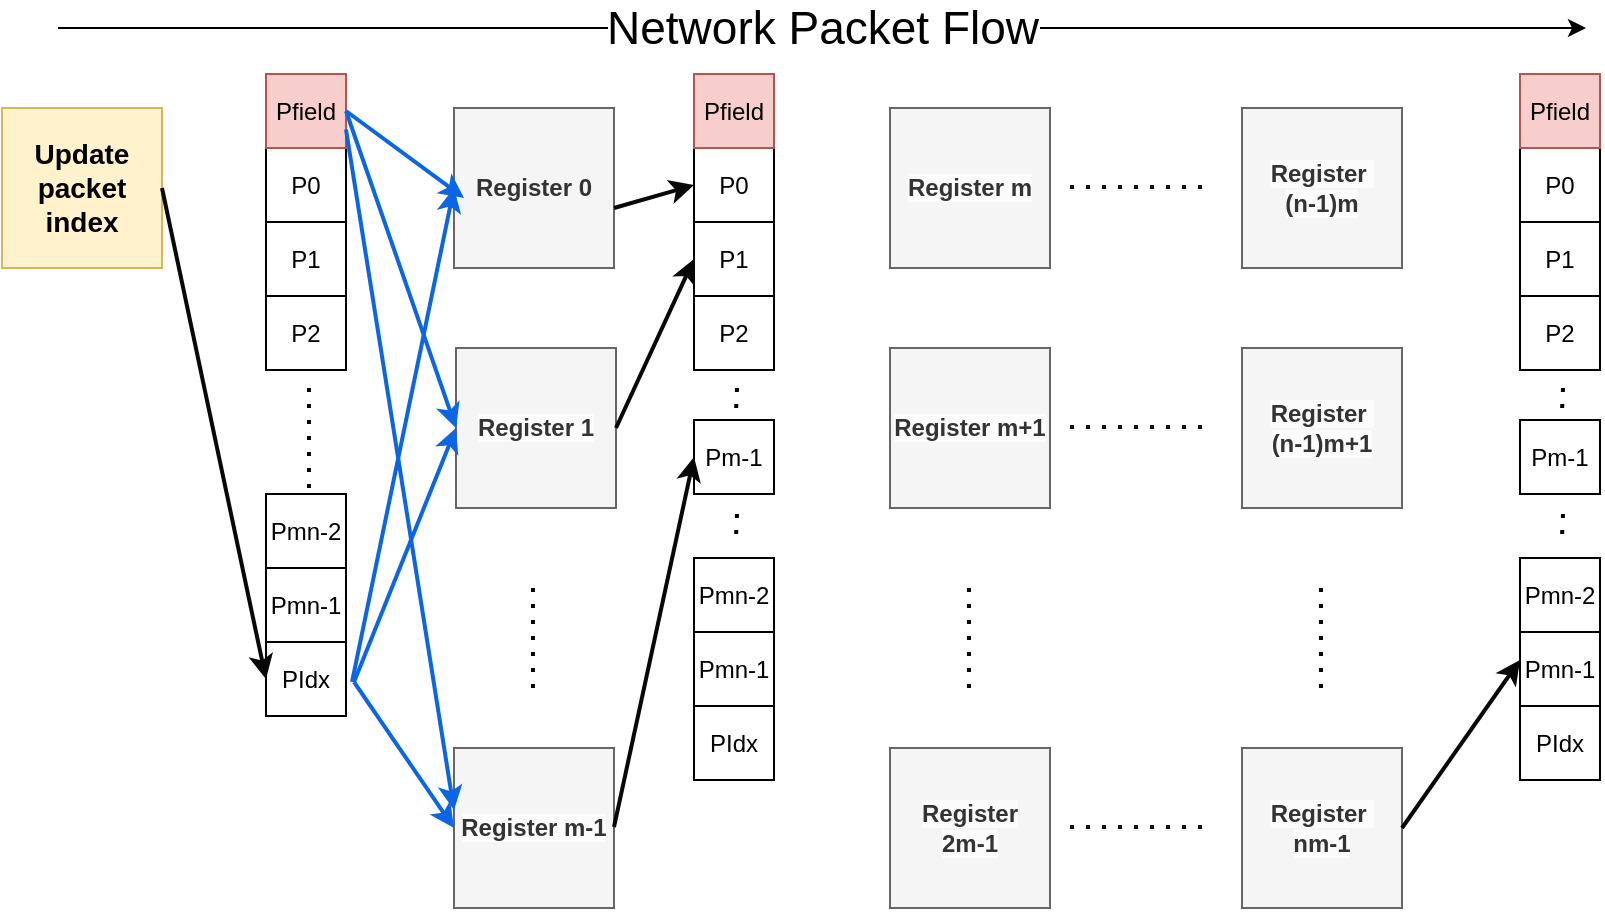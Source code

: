<mxfile version="21.2.9" type="device">
  <diagram name="Page-1" id="lJ0_LEbYjmrr0YWgPthY">
    <mxGraphModel dx="1088" dy="585" grid="0" gridSize="11" guides="1" tooltips="1" connect="1" arrows="1" fold="1" page="1" pageScale="1" pageWidth="850" pageHeight="1100" math="0" shadow="0">
      <root>
        <mxCell id="0" />
        <mxCell id="1" parent="0" />
        <mxCell id="MF8MeAIVvCoW0Vd0KlMn-1" value="&lt;b style=&quot;font-size: 14px;&quot;&gt;Update &lt;br&gt;packet &lt;br&gt;index&lt;/b&gt;" style="whiteSpace=wrap;html=1;aspect=fixed;fillColor=#fff2cc;strokeColor=#d6b656;" parent="1" vertex="1">
          <mxGeometry x="22" y="120" width="80" height="80" as="geometry" />
        </mxCell>
        <mxCell id="MF8MeAIVvCoW0Vd0KlMn-2" value="Register 0" style="whiteSpace=wrap;html=1;aspect=fixed;fillColor=#f5f5f5;fontColor=#333333;strokeColor=#666666;fontStyle=1" parent="1" vertex="1">
          <mxGeometry x="248" y="120" width="80" height="80" as="geometry" />
        </mxCell>
        <mxCell id="MF8MeAIVvCoW0Vd0KlMn-3" value="&lt;span style=&quot;color: rgb(51, 51, 51); font-family: Helvetica; font-size: 12px; font-style: normal; font-variant-ligatures: normal; font-variant-caps: normal; font-weight: 700; letter-spacing: normal; orphans: 2; text-align: center; text-indent: 0px; text-transform: none; widows: 2; word-spacing: 0px; -webkit-text-stroke-width: 0px; background-color: rgb(251, 251, 251); text-decoration-thickness: initial; text-decoration-style: initial; text-decoration-color: initial; float: none; display: inline !important;&quot;&gt;Register m&lt;/span&gt;" style="whiteSpace=wrap;html=1;aspect=fixed;fillColor=#f5f5f5;fontColor=#333333;strokeColor=#666666;" parent="1" vertex="1">
          <mxGeometry x="466" y="120" width="80" height="80" as="geometry" />
        </mxCell>
        <mxCell id="MF8MeAIVvCoW0Vd0KlMn-4" value="&lt;span style=&quot;color: rgb(51, 51, 51); font-family: Helvetica; font-size: 12px; font-style: normal; font-variant-ligatures: normal; font-variant-caps: normal; letter-spacing: normal; orphans: 2; text-align: center; text-indent: 0px; text-transform: none; widows: 2; word-spacing: 0px; -webkit-text-stroke-width: 0px; background-color: rgb(251, 251, 251); text-decoration-thickness: initial; text-decoration-style: initial; text-decoration-color: initial; float: none; display: inline !important;&quot;&gt;Register 1&lt;/span&gt;" style="whiteSpace=wrap;html=1;aspect=fixed;fillColor=#f5f5f5;fontColor=#333333;strokeColor=#666666;fontStyle=1" parent="1" vertex="1">
          <mxGeometry x="249" y="240" width="80" height="80" as="geometry" />
        </mxCell>
        <mxCell id="MF8MeAIVvCoW0Vd0KlMn-5" value="&lt;span style=&quot;color: rgb(51, 51, 51); font-family: Helvetica; font-size: 12px; font-style: normal; font-variant-ligatures: normal; font-variant-caps: normal; font-weight: 700; letter-spacing: normal; orphans: 2; text-align: center; text-indent: 0px; text-transform: none; widows: 2; word-spacing: 0px; -webkit-text-stroke-width: 0px; background-color: rgb(251, 251, 251); text-decoration-thickness: initial; text-decoration-style: initial; text-decoration-color: initial; float: none; display: inline !important;&quot;&gt;Register m+1&lt;/span&gt;" style="whiteSpace=wrap;html=1;aspect=fixed;fillColor=#f5f5f5;fontColor=#333333;strokeColor=#666666;" parent="1" vertex="1">
          <mxGeometry x="466" y="240" width="80" height="80" as="geometry" />
        </mxCell>
        <mxCell id="MF8MeAIVvCoW0Vd0KlMn-6" value="&lt;span style=&quot;color: rgb(51, 51, 51); font-family: Helvetica; font-size: 12px; font-style: normal; font-variant-ligatures: normal; font-variant-caps: normal; letter-spacing: normal; orphans: 2; text-align: center; text-indent: 0px; text-transform: none; widows: 2; word-spacing: 0px; -webkit-text-stroke-width: 0px; background-color: rgb(251, 251, 251); text-decoration-thickness: initial; text-decoration-style: initial; text-decoration-color: initial; float: none; display: inline !important;&quot;&gt;&lt;b&gt;Register m-1&lt;/b&gt;&lt;/span&gt;" style="whiteSpace=wrap;html=1;aspect=fixed;fillColor=#f5f5f5;fontColor=#333333;strokeColor=#666666;" parent="1" vertex="1">
          <mxGeometry x="248" y="440" width="80" height="80" as="geometry" />
        </mxCell>
        <mxCell id="MF8MeAIVvCoW0Vd0KlMn-7" value="&lt;span style=&quot;color: rgb(51, 51, 51); font-family: Helvetica; font-size: 12px; font-style: normal; font-variant-ligatures: normal; font-variant-caps: normal; font-weight: 700; letter-spacing: normal; orphans: 2; text-align: center; text-indent: 0px; text-transform: none; widows: 2; word-spacing: 0px; -webkit-text-stroke-width: 0px; background-color: rgb(251, 251, 251); text-decoration-thickness: initial; text-decoration-style: initial; text-decoration-color: initial; float: none; display: inline !important;&quot;&gt;Register &lt;br&gt;2m-1&lt;/span&gt;" style="whiteSpace=wrap;html=1;aspect=fixed;fillColor=#f5f5f5;fontColor=#333333;strokeColor=#666666;" parent="1" vertex="1">
          <mxGeometry x="466" y="440" width="80" height="80" as="geometry" />
        </mxCell>
        <mxCell id="MF8MeAIVvCoW0Vd0KlMn-8" value="&lt;span style=&quot;color: rgb(51, 51, 51); font-family: Helvetica; font-size: 12px; font-style: normal; font-variant-ligatures: normal; font-variant-caps: normal; font-weight: 700; letter-spacing: normal; orphans: 2; text-align: center; text-indent: 0px; text-transform: none; widows: 2; word-spacing: 0px; -webkit-text-stroke-width: 0px; background-color: rgb(251, 251, 251); text-decoration-thickness: initial; text-decoration-style: initial; text-decoration-color: initial; float: none; display: inline !important;&quot;&gt;Register&amp;nbsp;&lt;br&gt;(n-1)m&lt;br&gt;&lt;/span&gt;" style="whiteSpace=wrap;html=1;aspect=fixed;fillColor=#f5f5f5;fontColor=#333333;strokeColor=#666666;" parent="1" vertex="1">
          <mxGeometry x="642" y="120" width="80" height="80" as="geometry" />
        </mxCell>
        <mxCell id="MF8MeAIVvCoW0Vd0KlMn-9" value="&lt;span style=&quot;color: rgb(51, 51, 51); font-family: Helvetica; font-size: 12px; font-style: normal; font-variant-ligatures: normal; font-variant-caps: normal; font-weight: 700; letter-spacing: normal; orphans: 2; text-align: center; text-indent: 0px; text-transform: none; widows: 2; word-spacing: 0px; -webkit-text-stroke-width: 0px; background-color: rgb(251, 251, 251); text-decoration-thickness: initial; text-decoration-style: initial; text-decoration-color: initial; float: none; display: inline !important;&quot;&gt;Register&amp;nbsp;&lt;/span&gt;&lt;br style=&quot;border-color: var(--border-color); color: rgb(51, 51, 51); font-family: Helvetica; font-size: 12px; font-style: normal; font-variant-ligatures: normal; font-variant-caps: normal; font-weight: 700; letter-spacing: normal; orphans: 2; text-align: center; text-indent: 0px; text-transform: none; widows: 2; word-spacing: 0px; -webkit-text-stroke-width: 0px; text-decoration-thickness: initial; text-decoration-style: initial; text-decoration-color: initial;&quot;&gt;&lt;span style=&quot;color: rgb(51, 51, 51); font-family: Helvetica; font-size: 12px; font-style: normal; font-variant-ligatures: normal; font-variant-caps: normal; font-weight: 700; letter-spacing: normal; orphans: 2; text-align: center; text-indent: 0px; text-transform: none; widows: 2; word-spacing: 0px; -webkit-text-stroke-width: 0px; background-color: rgb(251, 251, 251); text-decoration-thickness: initial; text-decoration-style: initial; text-decoration-color: initial; float: none; display: inline !important;&quot;&gt;(n-1)m+1&lt;/span&gt;" style="whiteSpace=wrap;html=1;aspect=fixed;fillColor=#f5f5f5;fontColor=#333333;strokeColor=#666666;" parent="1" vertex="1">
          <mxGeometry x="642" y="240" width="80" height="80" as="geometry" />
        </mxCell>
        <mxCell id="MF8MeAIVvCoW0Vd0KlMn-10" value="&lt;span style=&quot;border-color: var(--border-color); color: rgb(51, 51, 51); font-family: Helvetica; font-size: 12px; font-style: normal; font-variant-ligatures: normal; font-variant-caps: normal; letter-spacing: normal; orphans: 2; text-align: center; text-indent: 0px; text-transform: none; widows: 2; word-spacing: 0px; -webkit-text-stroke-width: 0px; text-decoration-thickness: initial; text-decoration-style: initial; text-decoration-color: initial; font-weight: 700; background-color: rgb(251, 251, 251); float: none; display: inline !important;&quot;&gt;Register&amp;nbsp;&lt;/span&gt;&lt;br style=&quot;border-color: var(--border-color); color: rgb(51, 51, 51); font-family: Helvetica; font-size: 12px; font-style: normal; font-variant-ligatures: normal; font-variant-caps: normal; letter-spacing: normal; orphans: 2; text-align: center; text-indent: 0px; text-transform: none; widows: 2; word-spacing: 0px; -webkit-text-stroke-width: 0px; background-color: rgb(251, 251, 251); text-decoration-thickness: initial; text-decoration-style: initial; text-decoration-color: initial; font-weight: 700;&quot;&gt;&lt;span style=&quot;border-color: var(--border-color); color: rgb(51, 51, 51); font-family: Helvetica; font-size: 12px; font-style: normal; font-variant-ligatures: normal; font-variant-caps: normal; letter-spacing: normal; orphans: 2; text-align: center; text-indent: 0px; text-transform: none; widows: 2; word-spacing: 0px; -webkit-text-stroke-width: 0px; text-decoration-thickness: initial; text-decoration-style: initial; text-decoration-color: initial; font-weight: 700; background-color: rgb(251, 251, 251); float: none; display: inline !important;&quot;&gt;nm-1&lt;/span&gt;" style="whiteSpace=wrap;html=1;aspect=fixed;fillColor=#f5f5f5;fontColor=#333333;strokeColor=#666666;" parent="1" vertex="1">
          <mxGeometry x="642" y="440" width="80" height="80" as="geometry" />
        </mxCell>
        <mxCell id="MF8MeAIVvCoW0Vd0KlMn-11" value="" style="endArrow=none;dashed=1;html=1;dashPattern=1 3;strokeWidth=2;rounded=0;" parent="1" edge="1">
          <mxGeometry width="50" height="50" relative="1" as="geometry">
            <mxPoint x="556" y="159.5" as="sourcePoint" />
            <mxPoint x="626" y="159.5" as="targetPoint" />
          </mxGeometry>
        </mxCell>
        <mxCell id="MF8MeAIVvCoW0Vd0KlMn-12" value="" style="endArrow=none;dashed=1;html=1;dashPattern=1 3;strokeWidth=2;rounded=0;" parent="1" edge="1">
          <mxGeometry width="50" height="50" relative="1" as="geometry">
            <mxPoint x="556" y="279.5" as="sourcePoint" />
            <mxPoint x="626" y="279.5" as="targetPoint" />
          </mxGeometry>
        </mxCell>
        <mxCell id="MF8MeAIVvCoW0Vd0KlMn-13" value="" style="endArrow=none;dashed=1;html=1;dashPattern=1 3;strokeWidth=2;rounded=0;" parent="1" edge="1">
          <mxGeometry width="50" height="50" relative="1" as="geometry">
            <mxPoint x="556" y="479.5" as="sourcePoint" />
            <mxPoint x="626" y="479.5" as="targetPoint" />
          </mxGeometry>
        </mxCell>
        <mxCell id="MF8MeAIVvCoW0Vd0KlMn-15" value="" style="endArrow=none;dashed=1;html=1;dashPattern=1 3;strokeWidth=2;rounded=0;" parent="1" edge="1">
          <mxGeometry width="50" height="50" relative="1" as="geometry">
            <mxPoint x="287.5" y="360" as="sourcePoint" />
            <mxPoint x="287.5" y="410" as="targetPoint" />
          </mxGeometry>
        </mxCell>
        <mxCell id="MF8MeAIVvCoW0Vd0KlMn-16" value="" style="endArrow=none;dashed=1;html=1;dashPattern=1 3;strokeWidth=2;rounded=0;" parent="1" edge="1">
          <mxGeometry width="50" height="50" relative="1" as="geometry">
            <mxPoint x="505.5" y="360" as="sourcePoint" />
            <mxPoint x="505.5" y="410" as="targetPoint" />
          </mxGeometry>
        </mxCell>
        <mxCell id="MF8MeAIVvCoW0Vd0KlMn-17" value="" style="endArrow=none;dashed=1;html=1;dashPattern=1 3;strokeWidth=2;rounded=0;" parent="1" edge="1">
          <mxGeometry width="50" height="50" relative="1" as="geometry">
            <mxPoint x="681.5" y="360" as="sourcePoint" />
            <mxPoint x="681.5" y="410" as="targetPoint" />
          </mxGeometry>
        </mxCell>
        <mxCell id="MF8MeAIVvCoW0Vd0KlMn-22" value="" style="endArrow=classic;html=1;rounded=0;" parent="1" edge="1">
          <mxGeometry relative="1" as="geometry">
            <mxPoint x="50" y="80" as="sourcePoint" />
            <mxPoint x="814" y="80" as="targetPoint" />
          </mxGeometry>
        </mxCell>
        <mxCell id="MF8MeAIVvCoW0Vd0KlMn-23" value="&lt;font style=&quot;font-size: 23px;&quot;&gt;Network Packet Flow&lt;/font&gt;" style="edgeLabel;resizable=0;html=1;align=center;verticalAlign=middle;fontSize=23;" parent="MF8MeAIVvCoW0Vd0KlMn-22" connectable="0" vertex="1">
          <mxGeometry relative="1" as="geometry" />
        </mxCell>
        <mxCell id="MF8MeAIVvCoW0Vd0KlMn-24" value="P0" style="rounded=0;whiteSpace=wrap;html=1;" parent="1" vertex="1">
          <mxGeometry x="154" y="140" width="40" height="37" as="geometry" />
        </mxCell>
        <mxCell id="MF8MeAIVvCoW0Vd0KlMn-30" value="" style="endArrow=none;dashed=1;html=1;dashPattern=1 3;strokeWidth=2;rounded=0;" parent="1" edge="1">
          <mxGeometry width="50" height="50" relative="1" as="geometry">
            <mxPoint x="175.5" y="260" as="sourcePoint" />
            <mxPoint x="175.5" y="310" as="targetPoint" />
          </mxGeometry>
        </mxCell>
        <mxCell id="MF8MeAIVvCoW0Vd0KlMn-31" value="P1" style="rounded=0;whiteSpace=wrap;html=1;" parent="1" vertex="1">
          <mxGeometry x="154" y="177" width="40" height="37" as="geometry" />
        </mxCell>
        <mxCell id="MF8MeAIVvCoW0Vd0KlMn-32" value="P2" style="rounded=0;whiteSpace=wrap;html=1;" parent="1" vertex="1">
          <mxGeometry x="154" y="214" width="40" height="37" as="geometry" />
        </mxCell>
        <mxCell id="MF8MeAIVvCoW0Vd0KlMn-33" value="Pmn-2" style="rounded=0;whiteSpace=wrap;html=1;" parent="1" vertex="1">
          <mxGeometry x="154" y="313" width="40" height="37" as="geometry" />
        </mxCell>
        <mxCell id="MF8MeAIVvCoW0Vd0KlMn-34" value="Pmn-1" style="rounded=0;whiteSpace=wrap;html=1;" parent="1" vertex="1">
          <mxGeometry x="154" y="350" width="40" height="37" as="geometry" />
        </mxCell>
        <mxCell id="MF8MeAIVvCoW0Vd0KlMn-35" value="PIdx" style="rounded=0;whiteSpace=wrap;html=1;" parent="1" vertex="1">
          <mxGeometry x="154" y="387" width="40" height="37" as="geometry" />
        </mxCell>
        <mxCell id="MF8MeAIVvCoW0Vd0KlMn-40" value="" style="endArrow=classic;html=1;rounded=0;exitX=1;exitY=0.5;exitDx=0;exitDy=0;fillColor=#dae8fc;strokeColor=#080808;entryX=0;entryY=0.5;entryDx=0;entryDy=0;strokeWidth=2;" parent="1" source="MF8MeAIVvCoW0Vd0KlMn-1" target="MF8MeAIVvCoW0Vd0KlMn-35" edge="1">
          <mxGeometry width="50" height="50" relative="1" as="geometry">
            <mxPoint x="129.04" y="184.04" as="sourcePoint" />
            <mxPoint x="151" y="398.5" as="targetPoint" />
          </mxGeometry>
        </mxCell>
        <mxCell id="MF8MeAIVvCoW0Vd0KlMn-41" value="" style="endArrow=classic;html=1;rounded=0;exitX=1;exitY=0.5;exitDx=0;exitDy=0;fillColor=#dae8fc;strokeColor=#0c66e4;entryX=0;entryY=0.5;entryDx=0;entryDy=0;strokeWidth=2;" parent="1" target="MF8MeAIVvCoW0Vd0KlMn-2" edge="1">
          <mxGeometry width="50" height="50" relative="1" as="geometry">
            <mxPoint x="197" y="407" as="sourcePoint" />
            <mxPoint x="249" y="653" as="targetPoint" />
          </mxGeometry>
        </mxCell>
        <mxCell id="MF8MeAIVvCoW0Vd0KlMn-42" value="" style="endArrow=classic;html=1;rounded=0;fillColor=#dae8fc;strokeColor=#0c66e4;entryX=0;entryY=0.5;entryDx=0;entryDy=0;strokeWidth=2;" parent="1" target="MF8MeAIVvCoW0Vd0KlMn-4" edge="1">
          <mxGeometry width="50" height="50" relative="1" as="geometry">
            <mxPoint x="198" y="407" as="sourcePoint" />
            <mxPoint x="259" y="171" as="targetPoint" />
          </mxGeometry>
        </mxCell>
        <mxCell id="MF8MeAIVvCoW0Vd0KlMn-43" value="" style="endArrow=classic;html=1;rounded=0;fillColor=#dae8fc;strokeColor=#0c66e4;entryX=0;entryY=0.5;entryDx=0;entryDy=0;strokeWidth=2;" parent="1" target="MF8MeAIVvCoW0Vd0KlMn-6" edge="1">
          <mxGeometry width="50" height="50" relative="1" as="geometry">
            <mxPoint x="198" y="407" as="sourcePoint" />
            <mxPoint x="260" y="291" as="targetPoint" />
          </mxGeometry>
        </mxCell>
        <mxCell id="MF8MeAIVvCoW0Vd0KlMn-44" value="P0" style="rounded=0;whiteSpace=wrap;html=1;" parent="1" vertex="1">
          <mxGeometry x="368" y="140" width="40" height="37" as="geometry" />
        </mxCell>
        <mxCell id="MF8MeAIVvCoW0Vd0KlMn-46" value="P1" style="rounded=0;whiteSpace=wrap;html=1;" parent="1" vertex="1">
          <mxGeometry x="368" y="177" width="40" height="37" as="geometry" />
        </mxCell>
        <mxCell id="MF8MeAIVvCoW0Vd0KlMn-47" value="P2" style="rounded=0;whiteSpace=wrap;html=1;" parent="1" vertex="1">
          <mxGeometry x="368" y="214" width="40" height="37" as="geometry" />
        </mxCell>
        <mxCell id="MF8MeAIVvCoW0Vd0KlMn-48" value="Pmn-2" style="rounded=0;whiteSpace=wrap;html=1;" parent="1" vertex="1">
          <mxGeometry x="368" y="345" width="40" height="37" as="geometry" />
        </mxCell>
        <mxCell id="MF8MeAIVvCoW0Vd0KlMn-49" value="Pmn-1" style="rounded=0;whiteSpace=wrap;html=1;" parent="1" vertex="1">
          <mxGeometry x="368" y="382" width="40" height="37" as="geometry" />
        </mxCell>
        <mxCell id="MF8MeAIVvCoW0Vd0KlMn-50" value="PIdx" style="rounded=0;whiteSpace=wrap;html=1;" parent="1" vertex="1">
          <mxGeometry x="368" y="419" width="40" height="37" as="geometry" />
        </mxCell>
        <mxCell id="MF8MeAIVvCoW0Vd0KlMn-51" value="" style="endArrow=classic;html=1;rounded=0;fillColor=#dae8fc;strokeColor=#080808;entryX=0;entryY=0.5;entryDx=0;entryDy=0;strokeWidth=2;exitX=1;exitY=0.5;exitDx=0;exitDy=0;" parent="1" source="MF8MeAIVvCoW0Vd0KlMn-4" target="MF8MeAIVvCoW0Vd0KlMn-46" edge="1">
          <mxGeometry width="50" height="50" relative="1" as="geometry">
            <mxPoint x="317" y="341" as="sourcePoint" />
            <mxPoint x="368" y="214" as="targetPoint" />
          </mxGeometry>
        </mxCell>
        <mxCell id="MF8MeAIVvCoW0Vd0KlMn-53" value="" style="endArrow=classic;html=1;rounded=0;fillColor=#dae8fc;strokeColor=#080808;entryX=0;entryY=0.5;entryDx=0;entryDy=0;strokeWidth=2;exitX=1;exitY=0.625;exitDx=0;exitDy=0;exitPerimeter=0;" parent="1" source="MF8MeAIVvCoW0Vd0KlMn-2" target="MF8MeAIVvCoW0Vd0KlMn-44" edge="1">
          <mxGeometry width="50" height="50" relative="1" as="geometry">
            <mxPoint x="329" y="161" as="sourcePoint" />
            <mxPoint x="368" y="88" as="targetPoint" />
          </mxGeometry>
        </mxCell>
        <mxCell id="MF8MeAIVvCoW0Vd0KlMn-58" value="" style="endArrow=none;dashed=1;html=1;dashPattern=1 3;strokeWidth=2;rounded=0;" parent="1" edge="1">
          <mxGeometry width="50" height="50" relative="1" as="geometry">
            <mxPoint x="389.5" y="260" as="sourcePoint" />
            <mxPoint x="388.804" y="276" as="targetPoint" />
          </mxGeometry>
        </mxCell>
        <mxCell id="MF8MeAIVvCoW0Vd0KlMn-57" value="Pm-1" style="rounded=0;whiteSpace=wrap;html=1;" parent="1" vertex="1">
          <mxGeometry x="368" y="276" width="40" height="37" as="geometry" />
        </mxCell>
        <mxCell id="MF8MeAIVvCoW0Vd0KlMn-60" value="" style="endArrow=none;dashed=1;html=1;dashPattern=1 3;strokeWidth=2;rounded=0;" parent="1" edge="1">
          <mxGeometry width="50" height="50" relative="1" as="geometry">
            <mxPoint x="389.5" y="323" as="sourcePoint" />
            <mxPoint x="388.804" y="339" as="targetPoint" />
          </mxGeometry>
        </mxCell>
        <mxCell id="MF8MeAIVvCoW0Vd0KlMn-61" value="" style="endArrow=classic;html=1;rounded=0;fillColor=#dae8fc;strokeColor=#080808;entryX=0;entryY=0.5;entryDx=0;entryDy=0;strokeWidth=2;exitX=1;exitY=0.5;exitDx=0;exitDy=0;" parent="1" target="MF8MeAIVvCoW0Vd0KlMn-57" edge="1">
          <mxGeometry width="50" height="50" relative="1" as="geometry">
            <mxPoint x="328" y="479.5" as="sourcePoint" />
            <mxPoint x="367" y="395.5" as="targetPoint" />
          </mxGeometry>
        </mxCell>
        <mxCell id="MF8MeAIVvCoW0Vd0KlMn-62" value="Pfield" style="rounded=0;whiteSpace=wrap;html=1;fillColor=#f8cecc;strokeColor=#b85450;" parent="1" vertex="1">
          <mxGeometry x="154" y="103" width="40" height="37" as="geometry" />
        </mxCell>
        <mxCell id="MF8MeAIVvCoW0Vd0KlMn-63" value="Pfield" style="rounded=0;whiteSpace=wrap;html=1;fillColor=#f8cecc;strokeColor=#b85450;" parent="1" vertex="1">
          <mxGeometry x="368" y="103" width="40" height="37" as="geometry" />
        </mxCell>
        <mxCell id="MF8MeAIVvCoW0Vd0KlMn-64" value="" style="endArrow=classic;html=1;rounded=0;fillColor=#dae8fc;strokeColor=#0c66e4;strokeWidth=2;exitX=1;exitY=0.5;exitDx=0;exitDy=0;" parent="1" source="MF8MeAIVvCoW0Vd0KlMn-62" edge="1">
          <mxGeometry width="50" height="50" relative="1" as="geometry">
            <mxPoint x="176" y="214" as="sourcePoint" />
            <mxPoint x="253" y="165" as="targetPoint" />
          </mxGeometry>
        </mxCell>
        <mxCell id="MF8MeAIVvCoW0Vd0KlMn-65" value="" style="endArrow=classic;html=1;rounded=0;fillColor=#dae8fc;strokeColor=#0c66e4;strokeWidth=2;exitX=1;exitY=0.5;exitDx=0;exitDy=0;entryX=0;entryY=0.5;entryDx=0;entryDy=0;" parent="1" source="MF8MeAIVvCoW0Vd0KlMn-62" target="MF8MeAIVvCoW0Vd0KlMn-4" edge="1">
          <mxGeometry width="50" height="50" relative="1" as="geometry">
            <mxPoint x="205" y="145" as="sourcePoint" />
            <mxPoint x="264" y="188" as="targetPoint" />
          </mxGeometry>
        </mxCell>
        <mxCell id="MF8MeAIVvCoW0Vd0KlMn-66" value="" style="endArrow=classic;html=1;rounded=0;fillColor=#dae8fc;strokeColor=#0c66e4;strokeWidth=2;exitX=1;exitY=0.75;exitDx=0;exitDy=0;entryX=0;entryY=0.5;entryDx=0;entryDy=0;" parent="1" source="MF8MeAIVvCoW0Vd0KlMn-62" edge="1">
          <mxGeometry width="50" height="50" relative="1" as="geometry">
            <mxPoint x="193" y="313" as="sourcePoint" />
            <mxPoint x="248" y="471" as="targetPoint" />
          </mxGeometry>
        </mxCell>
        <mxCell id="MF8MeAIVvCoW0Vd0KlMn-67" value="P0" style="rounded=0;whiteSpace=wrap;html=1;" parent="1" vertex="1">
          <mxGeometry x="781" y="140" width="40" height="37" as="geometry" />
        </mxCell>
        <mxCell id="MF8MeAIVvCoW0Vd0KlMn-68" value="P1" style="rounded=0;whiteSpace=wrap;html=1;" parent="1" vertex="1">
          <mxGeometry x="781" y="177" width="40" height="37" as="geometry" />
        </mxCell>
        <mxCell id="MF8MeAIVvCoW0Vd0KlMn-69" value="P2" style="rounded=0;whiteSpace=wrap;html=1;" parent="1" vertex="1">
          <mxGeometry x="781" y="214" width="40" height="37" as="geometry" />
        </mxCell>
        <mxCell id="MF8MeAIVvCoW0Vd0KlMn-70" value="Pmn-2" style="rounded=0;whiteSpace=wrap;html=1;" parent="1" vertex="1">
          <mxGeometry x="781" y="345" width="40" height="37" as="geometry" />
        </mxCell>
        <mxCell id="MF8MeAIVvCoW0Vd0KlMn-71" value="Pmn-1" style="rounded=0;whiteSpace=wrap;html=1;" parent="1" vertex="1">
          <mxGeometry x="781" y="382" width="40" height="37" as="geometry" />
        </mxCell>
        <mxCell id="MF8MeAIVvCoW0Vd0KlMn-72" value="PIdx" style="rounded=0;whiteSpace=wrap;html=1;" parent="1" vertex="1">
          <mxGeometry x="781" y="419" width="40" height="37" as="geometry" />
        </mxCell>
        <mxCell id="MF8MeAIVvCoW0Vd0KlMn-73" value="" style="endArrow=none;dashed=1;html=1;dashPattern=1 3;strokeWidth=2;rounded=0;" parent="1" edge="1">
          <mxGeometry width="50" height="50" relative="1" as="geometry">
            <mxPoint x="802.5" y="260" as="sourcePoint" />
            <mxPoint x="801.804" y="276" as="targetPoint" />
          </mxGeometry>
        </mxCell>
        <mxCell id="MF8MeAIVvCoW0Vd0KlMn-74" value="Pm-1" style="rounded=0;whiteSpace=wrap;html=1;" parent="1" vertex="1">
          <mxGeometry x="781" y="276" width="40" height="37" as="geometry" />
        </mxCell>
        <mxCell id="MF8MeAIVvCoW0Vd0KlMn-75" value="" style="endArrow=none;dashed=1;html=1;dashPattern=1 3;strokeWidth=2;rounded=0;" parent="1" edge="1">
          <mxGeometry width="50" height="50" relative="1" as="geometry">
            <mxPoint x="802.5" y="323" as="sourcePoint" />
            <mxPoint x="801.804" y="339" as="targetPoint" />
          </mxGeometry>
        </mxCell>
        <mxCell id="MF8MeAIVvCoW0Vd0KlMn-76" value="Pfield" style="rounded=0;whiteSpace=wrap;html=1;fillColor=#f8cecc;strokeColor=#b85450;" parent="1" vertex="1">
          <mxGeometry x="781" y="103" width="40" height="37" as="geometry" />
        </mxCell>
        <mxCell id="MF8MeAIVvCoW0Vd0KlMn-77" value="" style="endArrow=classic;html=1;rounded=0;fillColor=#dae8fc;strokeColor=#080808;entryX=0;entryY=0.5;entryDx=0;entryDy=0;strokeWidth=2;exitX=1;exitY=0.5;exitDx=0;exitDy=0;" parent="1" source="MF8MeAIVvCoW0Vd0KlMn-10" edge="1">
          <mxGeometry width="50" height="50" relative="1" as="geometry">
            <mxPoint x="741" y="580.5" as="sourcePoint" />
            <mxPoint x="781" y="396" as="targetPoint" />
          </mxGeometry>
        </mxCell>
      </root>
    </mxGraphModel>
  </diagram>
</mxfile>
